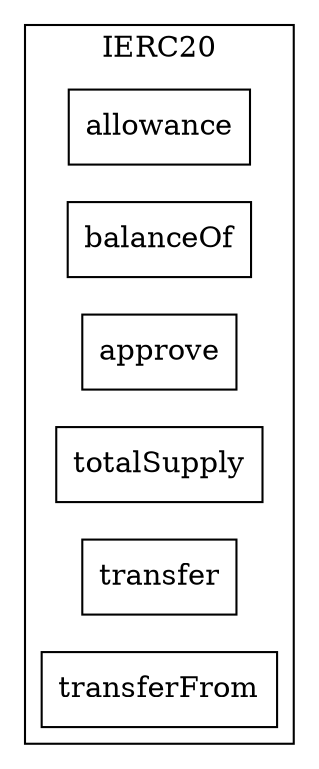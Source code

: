 strict digraph {
rankdir="LR"
node [shape=box]
subgraph cluster_77_IERC20 {
label = "IERC20"
"77_allowance" [label="allowance"]
"77_balanceOf" [label="balanceOf"]
"77_approve" [label="approve"]
"77_totalSupply" [label="totalSupply"]
"77_transfer" [label="transfer"]
"77_transferFrom" [label="transferFrom"]
}subgraph cluster_solidity {
label = "[Solidity]"
}
}